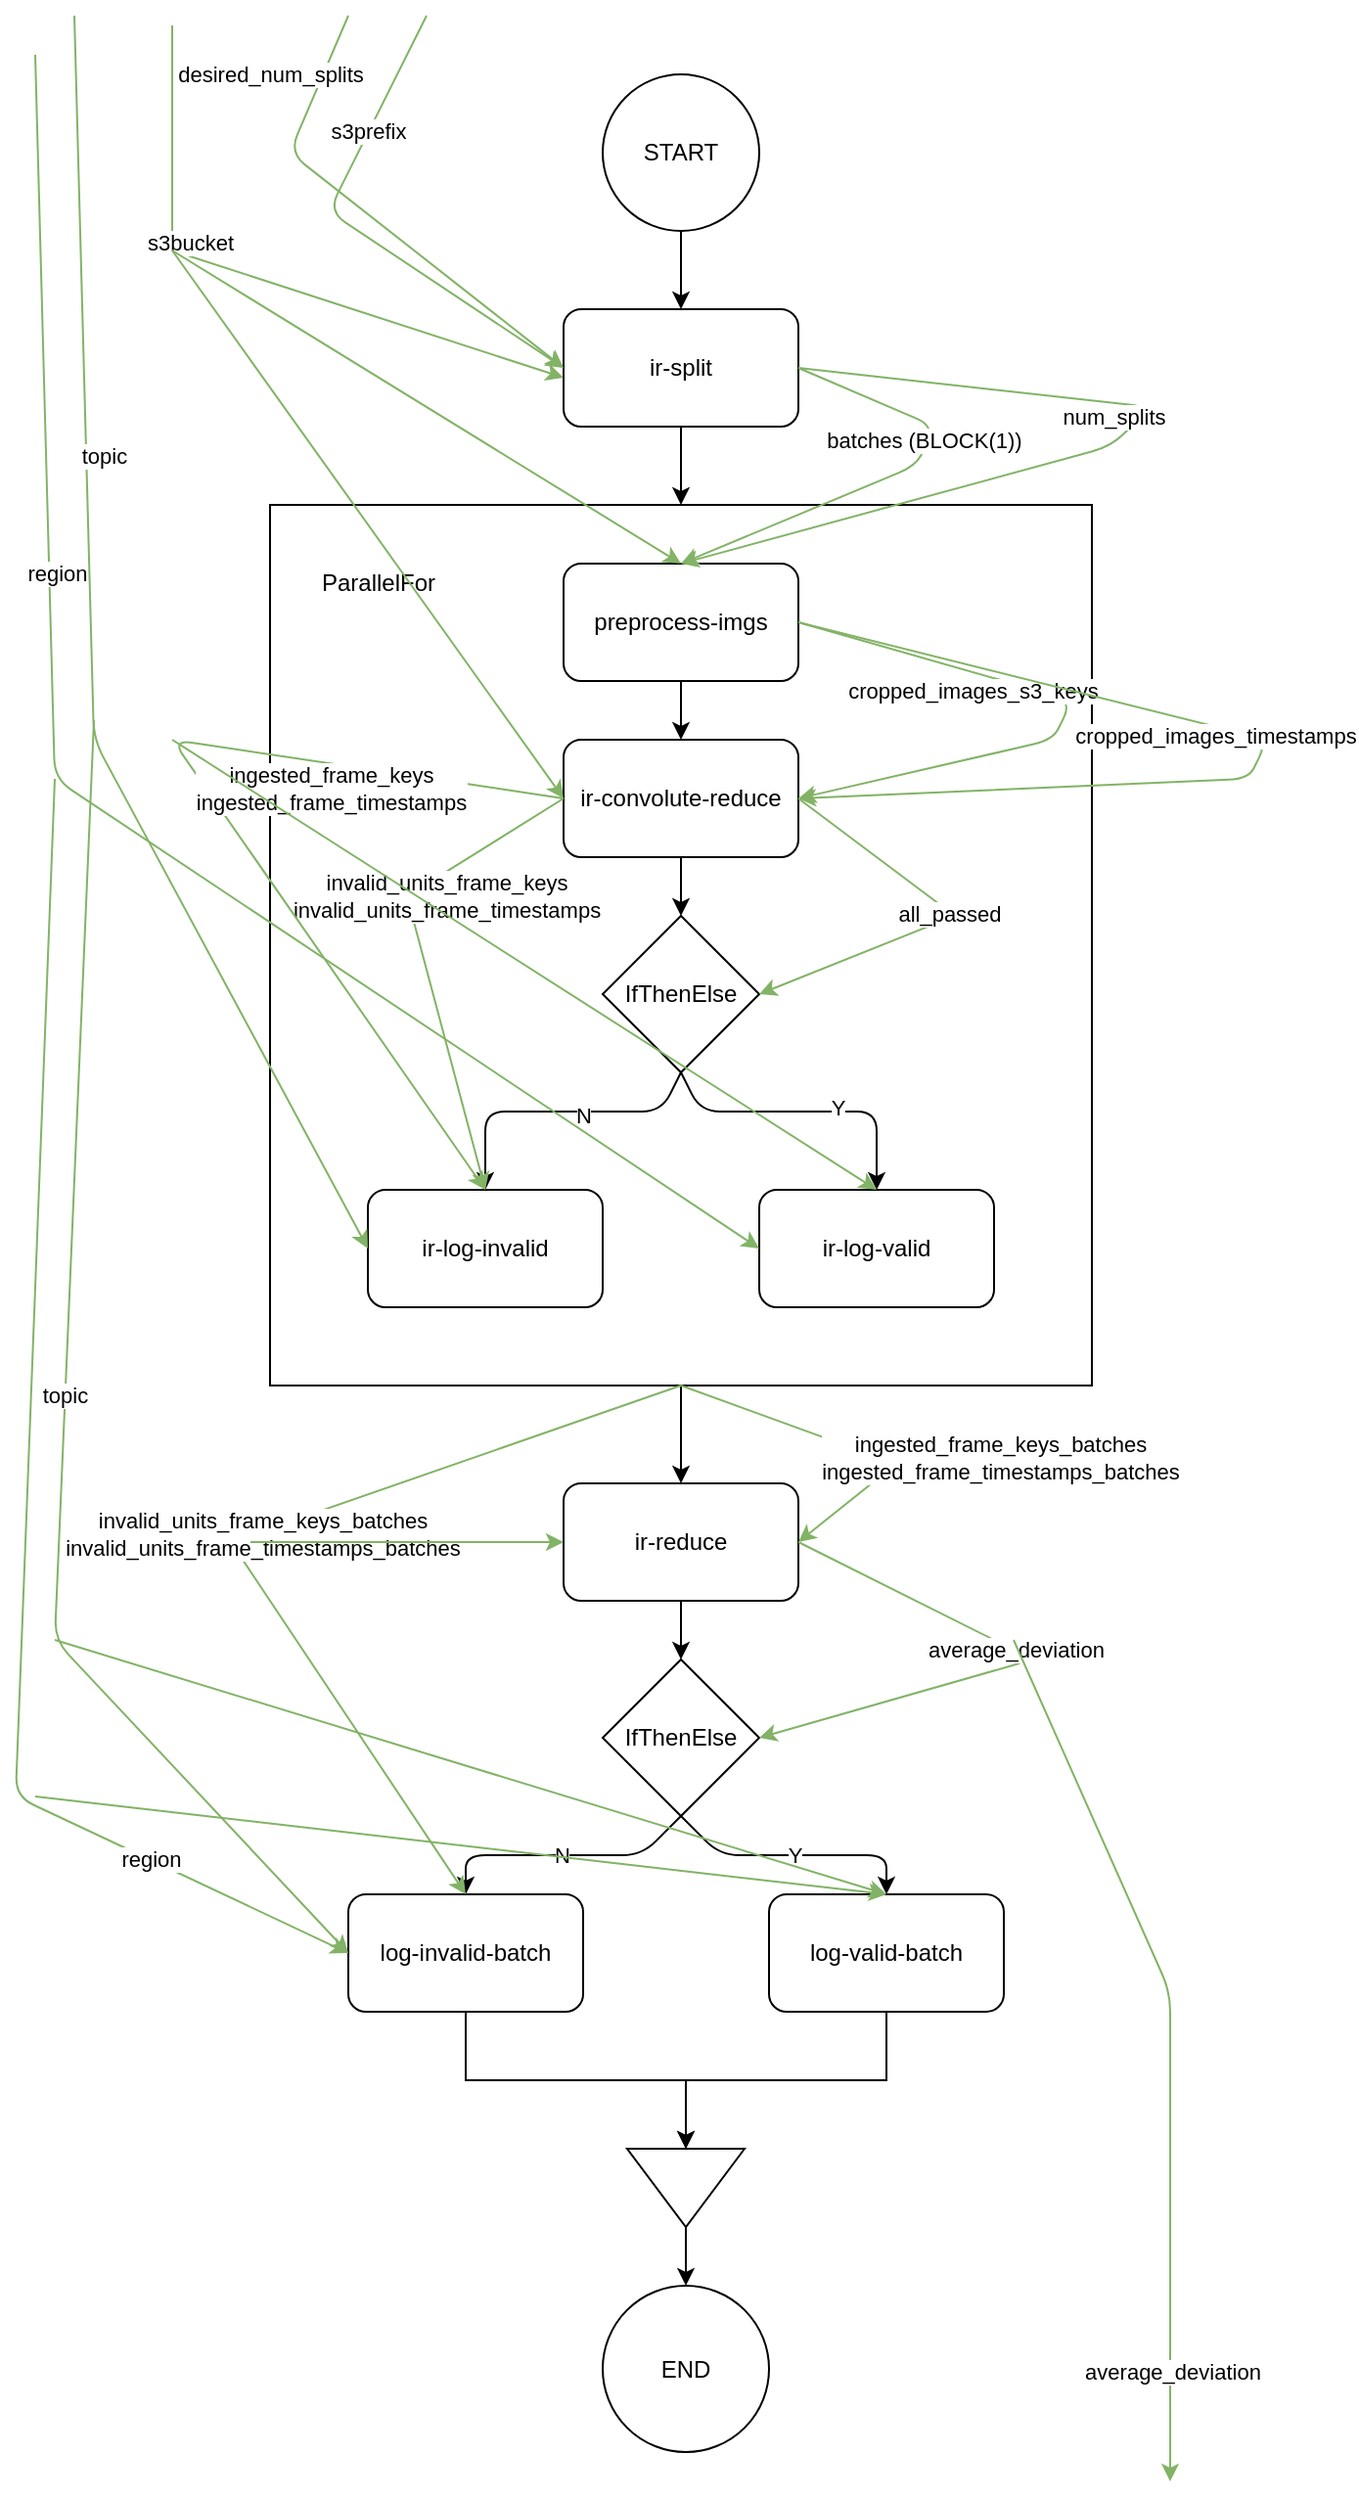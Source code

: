 <mxfile version="14.3.0" type="device"><diagram id="aT-gd5YdPhE9o9tT8oxE" name="Page-1"><mxGraphModel dx="1038" dy="548" grid="1" gridSize="10" guides="1" tooltips="1" connect="1" arrows="1" fold="1" page="1" pageScale="1" pageWidth="850" pageHeight="1100" math="0" shadow="0"><root><mxCell id="0"/><mxCell id="1" parent="0"/><mxCell id="Dx6SPZkOhdatQmQi78oD-10" style="edgeStyle=orthogonalEdgeStyle;rounded=0;orthogonalLoop=1;jettySize=auto;html=1;exitX=0.5;exitY=1;exitDx=0;exitDy=0;entryX=0.5;entryY=0;entryDx=0;entryDy=0;" edge="1" parent="1" source="Dx6SPZkOhdatQmQi78oD-2" target="8-2M8Rw457k7Nv8jO4gB-11"><mxGeometry relative="1" as="geometry"/></mxCell><mxCell id="Dx6SPZkOhdatQmQi78oD-2" value="" style="rounded=0;whiteSpace=wrap;html=1;" vertex="1" parent="1"><mxGeometry x="170" y="330" width="420" height="450" as="geometry"/></mxCell><mxCell id="8-2M8Rw457k7Nv8jO4gB-3" style="edgeStyle=orthogonalEdgeStyle;rounded=0;orthogonalLoop=1;jettySize=auto;html=1;exitX=0.5;exitY=1;exitDx=0;exitDy=0;" parent="1" source="8-2M8Rw457k7Nv8jO4gB-2" target="8-2M8Rw457k7Nv8jO4gB-1" edge="1"><mxGeometry relative="1" as="geometry"/></mxCell><mxCell id="8-2M8Rw457k7Nv8jO4gB-2" value="START" style="ellipse;whiteSpace=wrap;html=1;aspect=fixed;" parent="1" vertex="1"><mxGeometry x="340" y="110" width="80" height="80" as="geometry"/></mxCell><mxCell id="Dx6SPZkOhdatQmQi78oD-8" style="edgeStyle=orthogonalEdgeStyle;rounded=0;orthogonalLoop=1;jettySize=auto;html=1;exitX=0.5;exitY=1;exitDx=0;exitDy=0;entryX=0.5;entryY=0;entryDx=0;entryDy=0;" edge="1" parent="1" source="8-2M8Rw457k7Nv8jO4gB-7" target="Dx6SPZkOhdatQmQi78oD-1"><mxGeometry relative="1" as="geometry"/></mxCell><mxCell id="8-2M8Rw457k7Nv8jO4gB-7" value="preprocess-imgs" style="rounded=1;whiteSpace=wrap;html=1;" parent="1" vertex="1"><mxGeometry x="320" y="360" width="120" height="60" as="geometry"/></mxCell><mxCell id="8-2M8Rw457k7Nv8jO4gB-8" value="ir-log-invalid" style="rounded=1;whiteSpace=wrap;html=1;" parent="1" vertex="1"><mxGeometry x="220" y="680" width="120" height="60" as="geometry"/></mxCell><mxCell id="Dx6SPZkOhdatQmQi78oD-11" style="edgeStyle=orthogonalEdgeStyle;rounded=0;orthogonalLoop=1;jettySize=auto;html=1;exitX=0.5;exitY=1;exitDx=0;exitDy=0;" edge="1" parent="1" source="8-2M8Rw457k7Nv8jO4gB-11" target="Dx6SPZkOhdatQmQi78oD-4"><mxGeometry relative="1" as="geometry"/></mxCell><mxCell id="8-2M8Rw457k7Nv8jO4gB-11" value="ir-reduce" style="rounded=1;whiteSpace=wrap;html=1;" parent="1" vertex="1"><mxGeometry x="320" y="830" width="120" height="60" as="geometry"/></mxCell><mxCell id="8-2M8Rw457k7Nv8jO4gB-12" value="END" style="ellipse;whiteSpace=wrap;html=1;aspect=fixed;" parent="1" vertex="1"><mxGeometry x="340" y="1240" width="85" height="85" as="geometry"/></mxCell><mxCell id="zgDZe5DpI8yqRS7Bp4Yy-1" value="IfThenElse" style="rhombus;whiteSpace=wrap;html=1;" parent="1" vertex="1"><mxGeometry x="340" y="540" width="80" height="80" as="geometry"/></mxCell><mxCell id="zgDZe5DpI8yqRS7Bp4Yy-3" value="ir-log-valid" style="rounded=1;whiteSpace=wrap;html=1;" parent="1" vertex="1"><mxGeometry x="420" y="680" width="120" height="60" as="geometry"/></mxCell><mxCell id="zgDZe5DpI8yqRS7Bp4Yy-4" value="" style="endArrow=classic;html=1;exitX=0.5;exitY=1;exitDx=0;exitDy=0;entryX=0.5;entryY=0;entryDx=0;entryDy=0;fillColor=#d5e8d4;" parent="1" source="zgDZe5DpI8yqRS7Bp4Yy-1" target="8-2M8Rw457k7Nv8jO4gB-8" edge="1"><mxGeometry width="50" height="50" relative="1" as="geometry"><mxPoint x="400" y="540" as="sourcePoint"/><mxPoint x="450" y="490" as="targetPoint"/><Array as="points"><mxPoint x="370" y="640"/><mxPoint x="280" y="640"/></Array></mxGeometry></mxCell><mxCell id="zgDZe5DpI8yqRS7Bp4Yy-5" value="N" style="edgeLabel;html=1;align=center;verticalAlign=middle;resizable=0;points=[];" parent="zgDZe5DpI8yqRS7Bp4Yy-4" vertex="1" connectable="0"><mxGeometry x="-0.172" y="2" relative="1" as="geometry"><mxPoint as="offset"/></mxGeometry></mxCell><mxCell id="zgDZe5DpI8yqRS7Bp4Yy-7" value="" style="endArrow=classic;html=1;exitX=0.5;exitY=1;exitDx=0;exitDy=0;entryX=0.5;entryY=0;entryDx=0;entryDy=0;fillColor=#d5e8d4;" parent="1" source="zgDZe5DpI8yqRS7Bp4Yy-1" target="zgDZe5DpI8yqRS7Bp4Yy-3" edge="1"><mxGeometry width="50" height="50" relative="1" as="geometry"><mxPoint x="380" y="530" as="sourcePoint"/><mxPoint x="430" y="480" as="targetPoint"/><Array as="points"><mxPoint x="390" y="640"/><mxPoint x="480" y="640"/></Array></mxGeometry></mxCell><mxCell id="zgDZe5DpI8yqRS7Bp4Yy-8" value="Y" style="edgeLabel;html=1;align=center;verticalAlign=middle;resizable=0;points=[];" parent="zgDZe5DpI8yqRS7Bp4Yy-7" vertex="1" connectable="0"><mxGeometry x="0.212" y="2" relative="1" as="geometry"><mxPoint as="offset"/></mxGeometry></mxCell><mxCell id="Dx6SPZkOhdatQmQi78oD-7" style="edgeStyle=orthogonalEdgeStyle;rounded=0;orthogonalLoop=1;jettySize=auto;html=1;exitX=0.5;exitY=1;exitDx=0;exitDy=0;entryX=0.5;entryY=0;entryDx=0;entryDy=0;" edge="1" parent="1" source="8-2M8Rw457k7Nv8jO4gB-1" target="Dx6SPZkOhdatQmQi78oD-2"><mxGeometry relative="1" as="geometry"/></mxCell><mxCell id="8-2M8Rw457k7Nv8jO4gB-1" value="ir-split" style="rounded=1;whiteSpace=wrap;html=1;" parent="1" vertex="1"><mxGeometry x="320" y="230" width="120" height="60" as="geometry"/></mxCell><mxCell id="zgDZe5DpI8yqRS7Bp4Yy-38" value="ParallelFor" style="text;html=1;align=center;verticalAlign=middle;resizable=0;points=[];autosize=1;" parent="1" vertex="1"><mxGeometry x="190" y="360" width="70" height="20" as="geometry"/></mxCell><mxCell id="Dx6SPZkOhdatQmQi78oD-9" style="edgeStyle=orthogonalEdgeStyle;rounded=0;orthogonalLoop=1;jettySize=auto;html=1;exitX=0.5;exitY=1;exitDx=0;exitDy=0;entryX=0.5;entryY=0;entryDx=0;entryDy=0;" edge="1" parent="1" source="Dx6SPZkOhdatQmQi78oD-1" target="zgDZe5DpI8yqRS7Bp4Yy-1"><mxGeometry relative="1" as="geometry"/></mxCell><mxCell id="Dx6SPZkOhdatQmQi78oD-1" value="ir-convolute-reduce" style="rounded=1;whiteSpace=wrap;html=1;" vertex="1" parent="1"><mxGeometry x="320" y="450" width="120" height="60" as="geometry"/></mxCell><mxCell id="Dx6SPZkOhdatQmQi78oD-4" value="IfThenElse" style="rhombus;whiteSpace=wrap;html=1;" vertex="1" parent="1"><mxGeometry x="340" y="920" width="80" height="80" as="geometry"/></mxCell><mxCell id="Dx6SPZkOhdatQmQi78oD-19" style="edgeStyle=orthogonalEdgeStyle;rounded=0;orthogonalLoop=1;jettySize=auto;html=1;exitX=0.5;exitY=1;exitDx=0;exitDy=0;" edge="1" parent="1" source="Dx6SPZkOhdatQmQi78oD-5" target="Dx6SPZkOhdatQmQi78oD-20"><mxGeometry relative="1" as="geometry"><mxPoint x="450" y="1160" as="targetPoint"/></mxGeometry></mxCell><mxCell id="Dx6SPZkOhdatQmQi78oD-5" value="log-valid-batch" style="rounded=1;whiteSpace=wrap;html=1;" vertex="1" parent="1"><mxGeometry x="425" y="1040" width="120" height="60" as="geometry"/></mxCell><mxCell id="Dx6SPZkOhdatQmQi78oD-21" style="edgeStyle=orthogonalEdgeStyle;rounded=0;orthogonalLoop=1;jettySize=auto;html=1;exitX=0.5;exitY=1;exitDx=0;exitDy=0;entryX=0;entryY=0.5;entryDx=0;entryDy=0;" edge="1" parent="1" source="Dx6SPZkOhdatQmQi78oD-6" target="Dx6SPZkOhdatQmQi78oD-20"><mxGeometry relative="1" as="geometry"/></mxCell><mxCell id="Dx6SPZkOhdatQmQi78oD-6" value="log-invalid-batch" style="rounded=1;whiteSpace=wrap;html=1;" vertex="1" parent="1"><mxGeometry x="210" y="1040" width="120" height="60" as="geometry"/></mxCell><mxCell id="Dx6SPZkOhdatQmQi78oD-15" value="N" style="endArrow=classic;html=1;exitX=0.5;exitY=1;exitDx=0;exitDy=0;entryX=0.5;entryY=0;entryDx=0;entryDy=0;" edge="1" parent="1" source="Dx6SPZkOhdatQmQi78oD-4" target="Dx6SPZkOhdatQmQi78oD-6"><mxGeometry width="50" height="50" relative="1" as="geometry"><mxPoint x="420" y="880" as="sourcePoint"/><mxPoint x="470" y="830" as="targetPoint"/><Array as="points"><mxPoint x="360" y="1020"/><mxPoint x="270" y="1020"/></Array></mxGeometry></mxCell><mxCell id="Dx6SPZkOhdatQmQi78oD-16" value="Y" style="endArrow=classic;html=1;exitX=0.5;exitY=1;exitDx=0;exitDy=0;entryX=0.5;entryY=0;entryDx=0;entryDy=0;" edge="1" parent="1" source="Dx6SPZkOhdatQmQi78oD-4" target="Dx6SPZkOhdatQmQi78oD-5"><mxGeometry width="50" height="50" relative="1" as="geometry"><mxPoint x="390" y="1010" as="sourcePoint"/><mxPoint x="220" y="1050" as="targetPoint"/><Array as="points"><mxPoint x="400" y="1020"/><mxPoint x="485" y="1020"/></Array></mxGeometry></mxCell><mxCell id="Dx6SPZkOhdatQmQi78oD-22" style="edgeStyle=orthogonalEdgeStyle;rounded=0;orthogonalLoop=1;jettySize=auto;html=1;exitX=1;exitY=0.5;exitDx=0;exitDy=0;entryX=0.5;entryY=0;entryDx=0;entryDy=0;" edge="1" parent="1" source="Dx6SPZkOhdatQmQi78oD-20" target="8-2M8Rw457k7Nv8jO4gB-12"><mxGeometry relative="1" as="geometry"/></mxCell><mxCell id="Dx6SPZkOhdatQmQi78oD-20" value="" style="triangle;whiteSpace=wrap;html=1;rotation=90;" vertex="1" parent="1"><mxGeometry x="362.5" y="1160" width="40" height="60" as="geometry"/></mxCell><mxCell id="Dx6SPZkOhdatQmQi78oD-23" value="s3bucket" style="endArrow=classic;html=1;entryX=0;entryY=0.5;entryDx=0;entryDy=0;fillColor=#d5e8d4;strokeColor=#82b366;" edge="1" parent="1"><mxGeometry x="-0.322" y="9" width="50" height="50" relative="1" as="geometry"><mxPoint x="120" y="85" as="sourcePoint"/><mxPoint x="320" y="265.0" as="targetPoint"/><Array as="points"><mxPoint x="120" y="200"/></Array><mxPoint as="offset"/></mxGeometry></mxCell><mxCell id="Dx6SPZkOhdatQmQi78oD-24" value="desired_num_splits" style="endArrow=classic;html=1;entryX=0;entryY=0.5;entryDx=0;entryDy=0;fillColor=#d5e8d4;strokeColor=#82b366;" edge="1" parent="1" target="8-2M8Rw457k7Nv8jO4gB-1"><mxGeometry x="-0.659" y="-25" width="50" height="50" relative="1" as="geometry"><mxPoint x="210" y="80" as="sourcePoint"/><mxPoint x="180" y="160" as="targetPoint"/><Array as="points"><mxPoint x="180" y="150"/></Array><mxPoint as="offset"/></mxGeometry></mxCell><mxCell id="Dx6SPZkOhdatQmQi78oD-25" value="" style="endArrow=classic;html=1;entryX=0;entryY=0.5;entryDx=0;entryDy=0;fillColor=#d5e8d4;strokeColor=#82b366;" edge="1" parent="1" target="8-2M8Rw457k7Nv8jO4gB-1"><mxGeometry width="50" height="50" relative="1" as="geometry"><mxPoint x="250" y="80" as="sourcePoint"/><mxPoint x="210" y="160" as="targetPoint"/><Array as="points"><mxPoint x="200" y="180"/></Array></mxGeometry></mxCell><mxCell id="Dx6SPZkOhdatQmQi78oD-26" value="s3prefix" style="edgeLabel;html=1;align=center;verticalAlign=middle;resizable=0;points=[];" vertex="1" connectable="0" parent="Dx6SPZkOhdatQmQi78oD-25"><mxGeometry x="-0.483" y="-1" relative="1" as="geometry"><mxPoint as="offset"/></mxGeometry></mxCell><mxCell id="Dx6SPZkOhdatQmQi78oD-28" value="" style="endArrow=classic;html=1;exitX=1;exitY=0.5;exitDx=0;exitDy=0;entryX=0.5;entryY=0;entryDx=0;entryDy=0;fillColor=#d5e8d4;strokeColor=#82b366;" edge="1" parent="1" source="8-2M8Rw457k7Nv8jO4gB-1" target="8-2M8Rw457k7Nv8jO4gB-7"><mxGeometry width="50" height="50" relative="1" as="geometry"><mxPoint x="380" y="340" as="sourcePoint"/><mxPoint x="380" y="330" as="targetPoint"/><Array as="points"><mxPoint x="510" y="290"/><mxPoint x="500" y="310"/></Array></mxGeometry></mxCell><mxCell id="Dx6SPZkOhdatQmQi78oD-30" value="batches (BLOCK(1))" style="edgeLabel;html=1;align=center;verticalAlign=middle;resizable=0;points=[];" vertex="1" connectable="0" parent="Dx6SPZkOhdatQmQi78oD-28"><mxGeometry x="-0.387" y="-2" relative="1" as="geometry"><mxPoint y="7" as="offset"/></mxGeometry></mxCell><mxCell id="Dx6SPZkOhdatQmQi78oD-31" value="" style="endArrow=classic;html=1;exitX=1;exitY=0.5;exitDx=0;exitDy=0;entryX=0.5;entryY=0;entryDx=0;entryDy=0;fillColor=#d5e8d4;strokeColor=#82b366;" edge="1" parent="1" source="8-2M8Rw457k7Nv8jO4gB-1" target="8-2M8Rw457k7Nv8jO4gB-7"><mxGeometry width="50" height="50" relative="1" as="geometry"><mxPoint x="510" y="260" as="sourcePoint"/><mxPoint x="450" y="360" as="targetPoint"/><Array as="points"><mxPoint x="620" y="280"/><mxPoint x="600" y="300"/></Array></mxGeometry></mxCell><mxCell id="Dx6SPZkOhdatQmQi78oD-32" value="num_splits&lt;br&gt;" style="edgeLabel;html=1;align=center;verticalAlign=middle;resizable=0;points=[];" vertex="1" connectable="0" parent="Dx6SPZkOhdatQmQi78oD-31"><mxGeometry x="-0.387" y="-2" relative="1" as="geometry"><mxPoint x="28" y="8" as="offset"/></mxGeometry></mxCell><mxCell id="Dx6SPZkOhdatQmQi78oD-33" value="" style="endArrow=classic;html=1;entryX=0.5;entryY=0;entryDx=0;entryDy=0;fillColor=#d5e8d4;strokeColor=#82b366;" edge="1" parent="1" target="8-2M8Rw457k7Nv8jO4gB-7"><mxGeometry width="50" height="50" relative="1" as="geometry"><mxPoint x="120" y="200" as="sourcePoint"/><mxPoint x="430" y="230" as="targetPoint"/></mxGeometry></mxCell><mxCell id="Dx6SPZkOhdatQmQi78oD-34" value="" style="endArrow=classic;html=1;entryX=0;entryY=0.5;entryDx=0;entryDy=0;fillColor=#d5e8d4;strokeColor=#82b366;" edge="1" parent="1" target="Dx6SPZkOhdatQmQi78oD-1"><mxGeometry width="50" height="50" relative="1" as="geometry"><mxPoint x="120" y="200" as="sourcePoint"/><mxPoint x="390" y="370" as="targetPoint"/></mxGeometry></mxCell><mxCell id="Dx6SPZkOhdatQmQi78oD-35" value="" style="endArrow=classic;html=1;exitX=1;exitY=0.5;exitDx=0;exitDy=0;entryX=1;entryY=0.5;entryDx=0;entryDy=0;fillColor=#d5e8d4;strokeColor=#82b366;" edge="1" parent="1" source="8-2M8Rw457k7Nv8jO4gB-7" target="Dx6SPZkOhdatQmQi78oD-1"><mxGeometry width="50" height="50" relative="1" as="geometry"><mxPoint x="510" y="400" as="sourcePoint"/><mxPoint x="450" y="500" as="targetPoint"/><Array as="points"><mxPoint x="580" y="430"/><mxPoint x="570" y="450"/></Array></mxGeometry></mxCell><mxCell id="Dx6SPZkOhdatQmQi78oD-36" value="cropped_images_s3_keys" style="edgeLabel;html=1;align=center;verticalAlign=middle;resizable=0;points=[];" vertex="1" connectable="0" parent="Dx6SPZkOhdatQmQi78oD-35"><mxGeometry x="-0.387" y="-2" relative="1" as="geometry"><mxPoint y="7" as="offset"/></mxGeometry></mxCell><mxCell id="Dx6SPZkOhdatQmQi78oD-39" value="" style="endArrow=classic;html=1;exitX=1;exitY=0.5;exitDx=0;exitDy=0;entryX=1;entryY=0.5;entryDx=0;entryDy=0;fillColor=#d5e8d4;strokeColor=#82b366;" edge="1" parent="1" source="8-2M8Rw457k7Nv8jO4gB-7" target="Dx6SPZkOhdatQmQi78oD-1"><mxGeometry width="50" height="50" relative="1" as="geometry"><mxPoint x="540" y="410" as="sourcePoint"/><mxPoint x="540" y="500" as="targetPoint"/><Array as="points"><mxPoint x="680" y="450"/><mxPoint x="670" y="470"/></Array></mxGeometry></mxCell><mxCell id="Dx6SPZkOhdatQmQi78oD-40" value="cropped_images_timestamps" style="edgeLabel;html=1;align=center;verticalAlign=middle;resizable=0;points=[];" vertex="1" connectable="0" parent="Dx6SPZkOhdatQmQi78oD-39"><mxGeometry x="-0.387" y="-2" relative="1" as="geometry"><mxPoint x="65" y="19" as="offset"/></mxGeometry></mxCell><mxCell id="Dx6SPZkOhdatQmQi78oD-41" value="" style="endArrow=classic;html=1;exitX=1;exitY=0.5;exitDx=0;exitDy=0;fillColor=#d5e8d4;strokeColor=#82b366;entryX=1;entryY=0.5;entryDx=0;entryDy=0;" edge="1" parent="1" source="Dx6SPZkOhdatQmQi78oD-1" target="zgDZe5DpI8yqRS7Bp4Yy-1"><mxGeometry width="50" height="50" relative="1" as="geometry"><mxPoint x="460" y="505" as="sourcePoint"/><mxPoint x="460" y="595" as="targetPoint"/><Array as="points"><mxPoint x="520" y="540"/></Array></mxGeometry></mxCell><mxCell id="Dx6SPZkOhdatQmQi78oD-42" value="all_passed" style="edgeLabel;html=1;align=center;verticalAlign=middle;resizable=0;points=[];" vertex="1" connectable="0" parent="Dx6SPZkOhdatQmQi78oD-41"><mxGeometry x="-0.387" y="-2" relative="1" as="geometry"><mxPoint x="27" y="19" as="offset"/></mxGeometry></mxCell><mxCell id="Dx6SPZkOhdatQmQi78oD-43" value="topic" style="endArrow=classic;html=1;fillColor=#d5e8d4;strokeColor=#82b366;entryX=0;entryY=0.5;entryDx=0;entryDy=0;" edge="1" parent="1" target="8-2M8Rw457k7Nv8jO4gB-8"><mxGeometry x="-0.322" y="9" width="50" height="50" relative="1" as="geometry"><mxPoint x="70" y="80" as="sourcePoint"/><mxPoint x="270" y="260" as="targetPoint"/><Array as="points"><mxPoint x="80" y="450"/></Array><mxPoint as="offset"/></mxGeometry></mxCell><mxCell id="Dx6SPZkOhdatQmQi78oD-45" value="region" style="endArrow=classic;html=1;fillColor=#d5e8d4;strokeColor=#82b366;entryX=0;entryY=0.5;entryDx=0;entryDy=0;" edge="1" parent="1" target="zgDZe5DpI8yqRS7Bp4Yy-3"><mxGeometry x="-0.338" y="4" width="50" height="50" relative="1" as="geometry"><mxPoint x="50" y="100" as="sourcePoint"/><mxPoint x="200" y="730" as="targetPoint"/><Array as="points"><mxPoint x="60" y="470"/></Array><mxPoint as="offset"/></mxGeometry></mxCell><mxCell id="Dx6SPZkOhdatQmQi78oD-46" value="" style="endArrow=classic;html=1;exitX=0;exitY=0.5;exitDx=0;exitDy=0;fillColor=#d5e8d4;strokeColor=#82b366;entryX=0.5;entryY=0;entryDx=0;entryDy=0;" edge="1" parent="1" source="Dx6SPZkOhdatQmQi78oD-1" target="8-2M8Rw457k7Nv8jO4gB-8"><mxGeometry width="50" height="50" relative="1" as="geometry"><mxPoint x="250" y="490" as="sourcePoint"/><mxPoint x="230" y="590" as="targetPoint"/><Array as="points"><mxPoint x="240" y="530"/></Array></mxGeometry></mxCell><mxCell id="Dx6SPZkOhdatQmQi78oD-47" value="invalid_units_frame_keys&lt;br&gt;invalid_units_frame_timestamps" style="edgeLabel;html=1;align=center;verticalAlign=middle;resizable=0;points=[];" vertex="1" connectable="0" parent="Dx6SPZkOhdatQmQi78oD-46"><mxGeometry x="-0.387" y="-2" relative="1" as="geometry"><mxPoint x="5.91" y="11.17" as="offset"/></mxGeometry></mxCell><mxCell id="Dx6SPZkOhdatQmQi78oD-48" value="" style="endArrow=classic;html=1;exitX=0;exitY=0.5;exitDx=0;exitDy=0;fillColor=#d5e8d4;strokeColor=#82b366;entryX=0.5;entryY=0;entryDx=0;entryDy=0;" edge="1" parent="1" source="Dx6SPZkOhdatQmQi78oD-1" target="8-2M8Rw457k7Nv8jO4gB-8"><mxGeometry width="50" height="50" relative="1" as="geometry"><mxPoint x="80" y="460" as="sourcePoint"/><mxPoint x="60" y="560" as="targetPoint"/><Array as="points"><mxPoint x="120" y="450"/></Array></mxGeometry></mxCell><mxCell id="Dx6SPZkOhdatQmQi78oD-49" value="ingested_frame_keys&lt;br&gt;ingested_frame_timestamps" style="edgeLabel;html=1;align=center;verticalAlign=middle;resizable=0;points=[];" vertex="1" connectable="0" parent="Dx6SPZkOhdatQmQi78oD-48"><mxGeometry x="-0.387" y="-2" relative="1" as="geometry"><mxPoint x="27" y="19" as="offset"/></mxGeometry></mxCell><mxCell id="Dx6SPZkOhdatQmQi78oD-50" value="" style="endArrow=classic;html=1;entryX=0.5;entryY=0;entryDx=0;entryDy=0;fillColor=#d5e8d4;strokeColor=#82b366;" edge="1" parent="1" target="zgDZe5DpI8yqRS7Bp4Yy-3"><mxGeometry width="50" height="50" relative="1" as="geometry"><mxPoint x="120" y="450" as="sourcePoint"/><mxPoint x="450" y="550" as="targetPoint"/></mxGeometry></mxCell><mxCell id="Dx6SPZkOhdatQmQi78oD-51" value="" style="endArrow=classic;html=1;exitX=1;exitY=0.5;exitDx=0;exitDy=0;entryX=1;entryY=0.5;entryDx=0;entryDy=0;fillColor=#d5e8d4;strokeColor=#82b366;" edge="1" parent="1" source="8-2M8Rw457k7Nv8jO4gB-11" target="Dx6SPZkOhdatQmQi78oD-4"><mxGeometry width="50" height="50" relative="1" as="geometry"><mxPoint x="520" y="960" as="sourcePoint"/><mxPoint x="570" y="910" as="targetPoint"/><Array as="points"><mxPoint x="560" y="920"/></Array></mxGeometry></mxCell><mxCell id="Dx6SPZkOhdatQmQi78oD-52" value="average_deviation" style="edgeLabel;html=1;align=center;verticalAlign=middle;resizable=0;points=[];" vertex="1" connectable="0" parent="Dx6SPZkOhdatQmQi78oD-51"><mxGeometry x="-0.116" relative="1" as="geometry"><mxPoint as="offset"/></mxGeometry></mxCell><mxCell id="Dx6SPZkOhdatQmQi78oD-53" value="" style="endArrow=classic;html=1;exitX=0.5;exitY=1;exitDx=0;exitDy=0;fillColor=#d5e8d4;strokeColor=#82b366;" edge="1" parent="1" source="Dx6SPZkOhdatQmQi78oD-2"><mxGeometry width="50" height="50" relative="1" as="geometry"><mxPoint x="390" y="920" as="sourcePoint"/><mxPoint x="270" y="1040" as="targetPoint"/><Array as="points"><mxPoint x="150" y="860"/></Array></mxGeometry></mxCell><mxCell id="Dx6SPZkOhdatQmQi78oD-54" value="invalid_units_frame_keys_batches&lt;br&gt;invalid_units_frame_timestamps_batches" style="edgeLabel;html=1;align=center;verticalAlign=middle;resizable=0;points=[];" vertex="1" connectable="0" parent="Dx6SPZkOhdatQmQi78oD-53"><mxGeometry x="-0.013" y="1" relative="1" as="geometry"><mxPoint as="offset"/></mxGeometry></mxCell><mxCell id="Dx6SPZkOhdatQmQi78oD-57" value="" style="endArrow=classic;html=1;entryX=0;entryY=0.5;entryDx=0;entryDy=0;fillColor=#d5e8d4;strokeColor=#82b366;" edge="1" parent="1" target="Dx6SPZkOhdatQmQi78oD-6"><mxGeometry width="50" height="50" relative="1" as="geometry"><mxPoint x="60" y="470" as="sourcePoint"/><mxPoint x="50" y="1020" as="targetPoint"/><Array as="points"><mxPoint x="40" y="990"/></Array></mxGeometry></mxCell><mxCell id="Dx6SPZkOhdatQmQi78oD-58" value="region" style="edgeLabel;html=1;align=center;verticalAlign=middle;resizable=0;points=[];" vertex="1" connectable="0" parent="Dx6SPZkOhdatQmQi78oD-57"><mxGeometry x="0.683" y="1" relative="1" as="geometry"><mxPoint as="offset"/></mxGeometry></mxCell><mxCell id="Dx6SPZkOhdatQmQi78oD-59" value="topic" style="endArrow=classic;html=1;entryX=0;entryY=0.5;entryDx=0;entryDy=0;fillColor=#d5e8d4;strokeColor=#82b366;" edge="1" parent="1" target="Dx6SPZkOhdatQmQi78oD-6"><mxGeometry width="50" height="50" relative="1" as="geometry"><mxPoint x="80" y="440" as="sourcePoint"/><mxPoint x="60" y="950" as="targetPoint"/><Array as="points"><mxPoint x="60" y="910"/></Array></mxGeometry></mxCell><mxCell id="Dx6SPZkOhdatQmQi78oD-60" value="" style="endArrow=classic;html=1;entryX=0.5;entryY=0;entryDx=0;entryDy=0;fillColor=#d5e8d4;strokeColor=#82b366;" edge="1" parent="1" target="Dx6SPZkOhdatQmQi78oD-5"><mxGeometry width="50" height="50" relative="1" as="geometry"><mxPoint x="60" y="910" as="sourcePoint"/><mxPoint x="460" y="860" as="targetPoint"/></mxGeometry></mxCell><mxCell id="Dx6SPZkOhdatQmQi78oD-61" value="" style="endArrow=classic;html=1;entryX=0.5;entryY=0;entryDx=0;entryDy=0;fillColor=#d5e8d4;strokeColor=#82b366;" edge="1" parent="1" target="Dx6SPZkOhdatQmQi78oD-5"><mxGeometry width="50" height="50" relative="1" as="geometry"><mxPoint x="50" y="990" as="sourcePoint"/><mxPoint x="460" y="860" as="targetPoint"/></mxGeometry></mxCell><mxCell id="Dx6SPZkOhdatQmQi78oD-62" value="" style="endArrow=classic;html=1;fillColor=#d5e8d4;strokeColor=#82b366;" edge="1" parent="1"><mxGeometry width="50" height="50" relative="1" as="geometry"><mxPoint x="550" y="910" as="sourcePoint"/><mxPoint x="630" y="1340" as="targetPoint"/><Array as="points"><mxPoint x="630" y="1090"/></Array></mxGeometry></mxCell><mxCell id="Dx6SPZkOhdatQmQi78oD-64" value="average_deviation" style="edgeLabel;html=1;align=center;verticalAlign=middle;resizable=0;points=[];" vertex="1" connectable="0" parent="Dx6SPZkOhdatQmQi78oD-62"><mxGeometry x="0.75" y="1" relative="1" as="geometry"><mxPoint as="offset"/></mxGeometry></mxCell><mxCell id="Dx6SPZkOhdatQmQi78oD-68" value="" style="endArrow=classic;html=1;fillColor=#d5e8d4;strokeColor=#82b366;" edge="1" parent="1"><mxGeometry width="50" height="50" relative="1" as="geometry"><mxPoint x="160" y="860" as="sourcePoint"/><mxPoint x="320" y="860" as="targetPoint"/></mxGeometry></mxCell><mxCell id="Dx6SPZkOhdatQmQi78oD-69" value="" style="endArrow=classic;html=1;exitX=0.5;exitY=1;exitDx=0;exitDy=0;entryX=1;entryY=0.5;entryDx=0;entryDy=0;fillColor=#d5e8d4;strokeColor=#82b366;" edge="1" parent="1" source="Dx6SPZkOhdatQmQi78oD-2" target="8-2M8Rw457k7Nv8jO4gB-11"><mxGeometry width="50" height="50" relative="1" as="geometry"><mxPoint x="490" y="820" as="sourcePoint"/><mxPoint x="530" y="840" as="targetPoint"/><Array as="points"><mxPoint x="490" y="820"/></Array></mxGeometry></mxCell><mxCell id="Dx6SPZkOhdatQmQi78oD-70" value="ingested_frame_keys_batches&lt;br&gt;ingested_frame_timestamps_batches" style="edgeLabel;html=1;align=center;verticalAlign=middle;resizable=0;points=[];" vertex="1" connectable="0" parent="Dx6SPZkOhdatQmQi78oD-69"><mxGeometry x="0.103" relative="1" as="geometry"><mxPoint x="69" y="3" as="offset"/></mxGeometry></mxCell></root></mxGraphModel></diagram></mxfile>